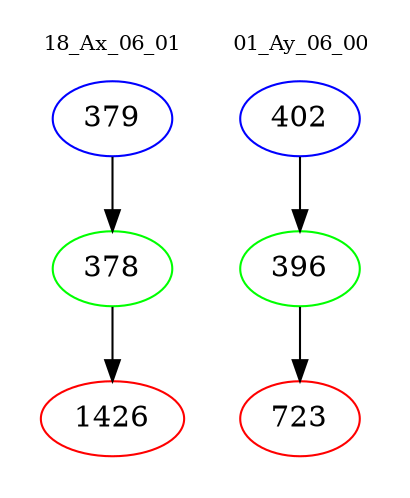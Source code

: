 digraph{
subgraph cluster_0 {
color = white
label = "18_Ax_06_01";
fontsize=10;
T0_379 [label="379", color="blue"]
T0_379 -> T0_378 [color="black"]
T0_378 [label="378", color="green"]
T0_378 -> T0_1426 [color="black"]
T0_1426 [label="1426", color="red"]
}
subgraph cluster_1 {
color = white
label = "01_Ay_06_00";
fontsize=10;
T1_402 [label="402", color="blue"]
T1_402 -> T1_396 [color="black"]
T1_396 [label="396", color="green"]
T1_396 -> T1_723 [color="black"]
T1_723 [label="723", color="red"]
}
}
